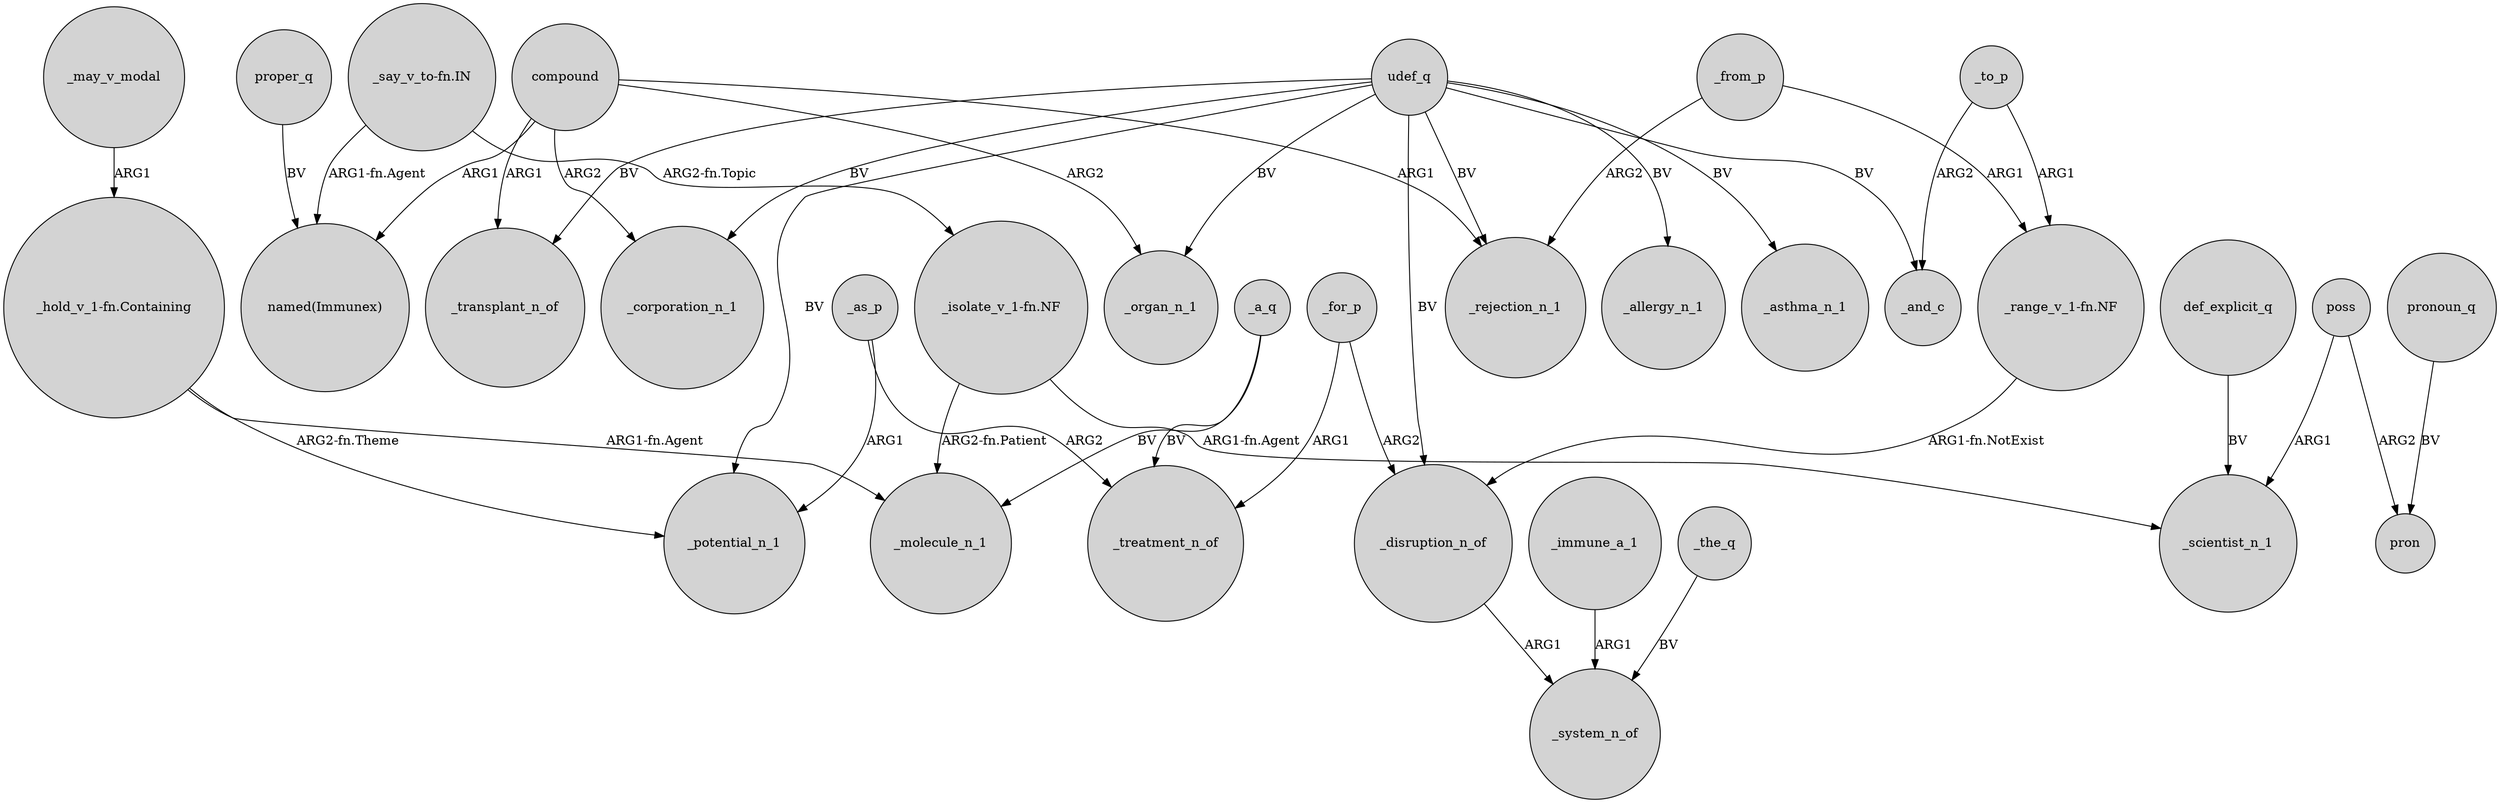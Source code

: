 digraph {
	node [shape=circle style=filled]
	_as_p -> _potential_n_1 [label=ARG1]
	compound -> _transplant_n_of [label=ARG1]
	poss -> pron [label=ARG2]
	_for_p -> _disruption_n_of [label=ARG2]
	compound -> _corporation_n_1 [label=ARG2]
	_to_p -> "_range_v_1-fn.NF" [label=ARG1]
	udef_q -> _organ_n_1 [label=BV]
	"_isolate_v_1-fn.NF" -> _molecule_n_1 [label="ARG2-fn.Patient"]
	"_hold_v_1-fn.Containing" -> _molecule_n_1 [label="ARG1-fn.Agent"]
	_to_p -> _and_c [label=ARG2]
	def_explicit_q -> _scientist_n_1 [label=BV]
	compound -> _organ_n_1 [label=ARG2]
	"_say_v_to-fn.IN" -> "named(Immunex)" [label="ARG1-fn.Agent"]
	"_isolate_v_1-fn.NF" -> _scientist_n_1 [label="ARG1-fn.Agent"]
	_from_p -> _rejection_n_1 [label=ARG2]
	pronoun_q -> pron [label=BV]
	udef_q -> _corporation_n_1 [label=BV]
	_as_p -> _treatment_n_of [label=ARG2]
	"_say_v_to-fn.IN" -> "_isolate_v_1-fn.NF" [label="ARG2-fn.Topic"]
	compound -> _rejection_n_1 [label=ARG1]
	_disruption_n_of -> _system_n_of [label=ARG1]
	udef_q -> _disruption_n_of [label=BV]
	_for_p -> _treatment_n_of [label=ARG1]
	_immune_a_1 -> _system_n_of [label=ARG1]
	proper_q -> "named(Immunex)" [label=BV]
	udef_q -> _rejection_n_1 [label=BV]
	udef_q -> _allergy_n_1 [label=BV]
	udef_q -> _asthma_n_1 [label=BV]
	_may_v_modal -> "_hold_v_1-fn.Containing" [label=ARG1]
	compound -> "named(Immunex)" [label=ARG1]
	_a_q -> _molecule_n_1 [label=BV]
	_the_q -> _system_n_of [label=BV]
	udef_q -> _potential_n_1 [label=BV]
	"_hold_v_1-fn.Containing" -> _potential_n_1 [label="ARG2-fn.Theme"]
	udef_q -> _transplant_n_of [label=BV]
	poss -> _scientist_n_1 [label=ARG1]
	_from_p -> "_range_v_1-fn.NF" [label=ARG1]
	udef_q -> _and_c [label=BV]
	_a_q -> _treatment_n_of [label=BV]
	"_range_v_1-fn.NF" -> _disruption_n_of [label="ARG1-fn.NotExist"]
}
